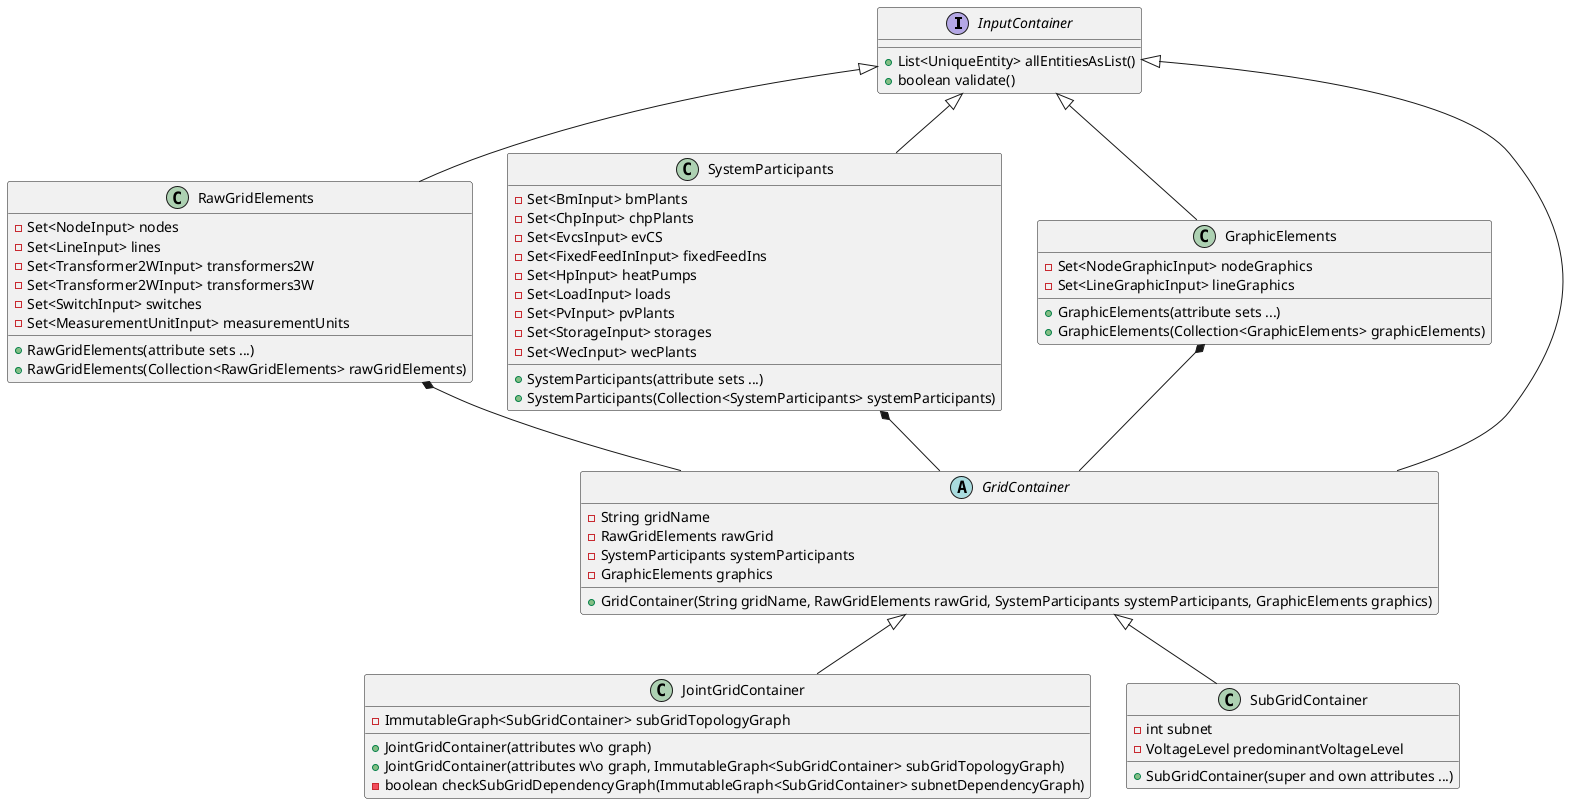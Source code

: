 @startuml
Interface InputContainer {
    + List<UniqueEntity> allEntitiesAsList()
    + boolean validate()
}

Class RawGridElements {
    - Set<NodeInput> nodes
    - Set<LineInput> lines
    - Set<Transformer2WInput> transformers2W
    - Set<Transformer2WInput> transformers3W
    - Set<SwitchInput> switches
    - Set<MeasurementUnitInput> measurementUnits
    + RawGridElements(attribute sets ...)
    + RawGridElements(Collection<RawGridElements> rawGridElements)
}
InputContainer <|-- RawGridElements

Class SystemParticipants {
  - Set<BmInput> bmPlants
  - Set<ChpInput> chpPlants
  - Set<EvcsInput> evCS
  - Set<FixedFeedInInput> fixedFeedIns
  - Set<HpInput> heatPumps
  - Set<LoadInput> loads
  - Set<PvInput> pvPlants
  - Set<StorageInput> storages
  - Set<WecInput> wecPlants
  + SystemParticipants(attribute sets ...)
  + SystemParticipants(Collection<SystemParticipants> systemParticipants)
}
InputContainer <|-- SystemParticipants

Class GraphicElements {
  - Set<NodeGraphicInput> nodeGraphics
  - Set<LineGraphicInput> lineGraphics
  + GraphicElements(attribute sets ...)
  + GraphicElements(Collection<GraphicElements> graphicElements)
}
InputContainer <|-- GraphicElements

Abstract Class GridContainer {
  - String gridName
  - RawGridElements rawGrid
  - SystemParticipants systemParticipants
  - GraphicElements graphics
  + GridContainer(String gridName, RawGridElements rawGrid, SystemParticipants systemParticipants, GraphicElements graphics)
}
InputContainer <|-- GridContainer
RawGridElements *-- GridContainer
SystemParticipants *-- GridContainer
GraphicElements *-- GridContainer

Class JointGridContainer {
  - ImmutableGraph<SubGridContainer> subGridTopologyGraph
  + JointGridContainer(attributes w\o graph)
  + JointGridContainer(attributes w\o graph, ImmutableGraph<SubGridContainer> subGridTopologyGraph)
  - boolean checkSubGridDependencyGraph(ImmutableGraph<SubGridContainer> subnetDependencyGraph)
}
GridContainer <|-- JointGridContainer

Class SubGridContainer{
  - int subnet
  - VoltageLevel predominantVoltageLevel
  + SubGridContainer(super and own attributes ...)
}
GridContainer <|-- SubGridContainer
@enduml